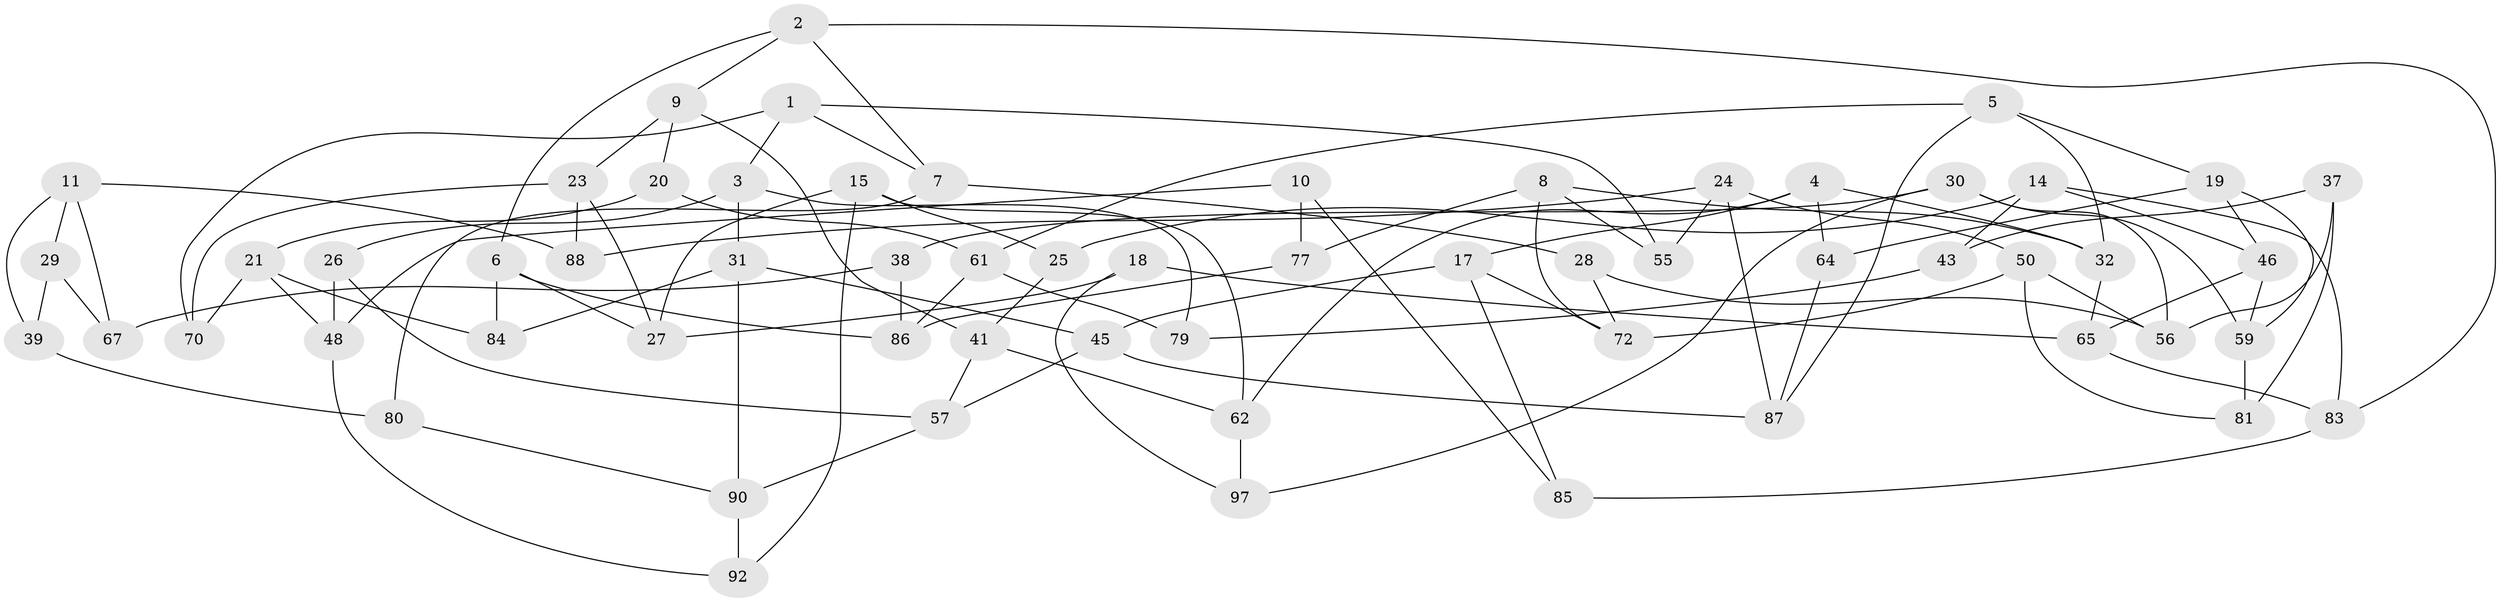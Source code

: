 // original degree distribution, {3: 1.0}
// Generated by graph-tools (version 1.1) at 2025/11/02/21/25 10:11:15]
// undirected, 61 vertices, 110 edges
graph export_dot {
graph [start="1"]
  node [color=gray90,style=filled];
  1 [super="+22"];
  2 [super="+13"];
  3 [super="+76"];
  4 [super="+34"];
  5 [super="+51"];
  6 [super="+44"];
  7 [super="+12"];
  8 [super="+16"];
  9 [super="+40"];
  10;
  11 [super="+33"];
  14 [super="+98"];
  15 [super="+35"];
  17 [super="+42"];
  18;
  19 [super="+95"];
  20;
  21 [super="+53"];
  23 [super="+71"];
  24 [super="+74"];
  25;
  26;
  27 [super="+49"];
  28;
  29;
  30 [super="+73"];
  31 [super="+47"];
  32 [super="+36"];
  37 [super="+52"];
  38;
  39;
  41 [super="+69"];
  43 [super="+60"];
  45 [super="+99"];
  46 [super="+58"];
  48 [super="+54"];
  50 [super="+68"];
  55;
  56 [super="+75"];
  57 [super="+63"];
  59 [super="+66"];
  61 [super="+91"];
  62 [super="+78"];
  64;
  65 [super="+100"];
  67;
  70;
  72 [super="+82"];
  77;
  79;
  80;
  81;
  83 [super="+89"];
  84;
  85;
  86 [super="+94"];
  87 [super="+93"];
  88;
  90 [super="+96"];
  92;
  97;
  1 -- 70;
  1 -- 7;
  1 -- 3;
  1 -- 55;
  2 -- 6;
  2 -- 83;
  2 -- 9;
  2 -- 7;
  3 -- 26;
  3 -- 79;
  3 -- 31;
  4 -- 17;
  4 -- 62;
  4 -- 32;
  4 -- 64;
  5 -- 87;
  5 -- 19;
  5 -- 61;
  5 -- 32;
  6 -- 27;
  6 -- 86;
  6 -- 84;
  7 -- 80;
  7 -- 28;
  8 -- 72;
  8 -- 77;
  8 -- 32;
  8 -- 55;
  9 -- 41;
  9 -- 20;
  9 -- 23;
  10 -- 77;
  10 -- 85;
  10 -- 48;
  11 -- 39;
  11 -- 29;
  11 -- 88;
  11 -- 67;
  14 -- 25;
  14 -- 43;
  14 -- 83;
  14 -- 46;
  15 -- 27;
  15 -- 62;
  15 -- 25;
  15 -- 92;
  17 -- 72;
  17 -- 85;
  17 -- 45;
  18 -- 97;
  18 -- 27;
  18 -- 65;
  19 -- 59;
  19 -- 64;
  19 -- 46;
  20 -- 61;
  20 -- 21;
  21 -- 70;
  21 -- 48;
  21 -- 84;
  23 -- 88;
  23 -- 27;
  23 -- 70;
  24 -- 88;
  24 -- 50;
  24 -- 55;
  24 -- 87;
  25 -- 41;
  26 -- 48;
  26 -- 57;
  28 -- 72;
  28 -- 56;
  29 -- 67;
  29 -- 39;
  30 -- 38;
  30 -- 97;
  30 -- 56;
  30 -- 59;
  31 -- 84;
  31 -- 90;
  31 -- 45;
  32 -- 65;
  37 -- 43 [weight=2];
  37 -- 56;
  37 -- 81;
  38 -- 67;
  38 -- 86;
  39 -- 80;
  41 -- 62;
  41 -- 57;
  43 -- 79;
  45 -- 57;
  45 -- 87;
  46 -- 65;
  46 -- 59;
  48 -- 92;
  50 -- 81;
  50 -- 56;
  50 -- 72;
  57 -- 90;
  59 -- 81;
  61 -- 79;
  61 -- 86;
  62 -- 97;
  64 -- 87;
  65 -- 83;
  77 -- 86;
  80 -- 90;
  83 -- 85;
  90 -- 92;
}
